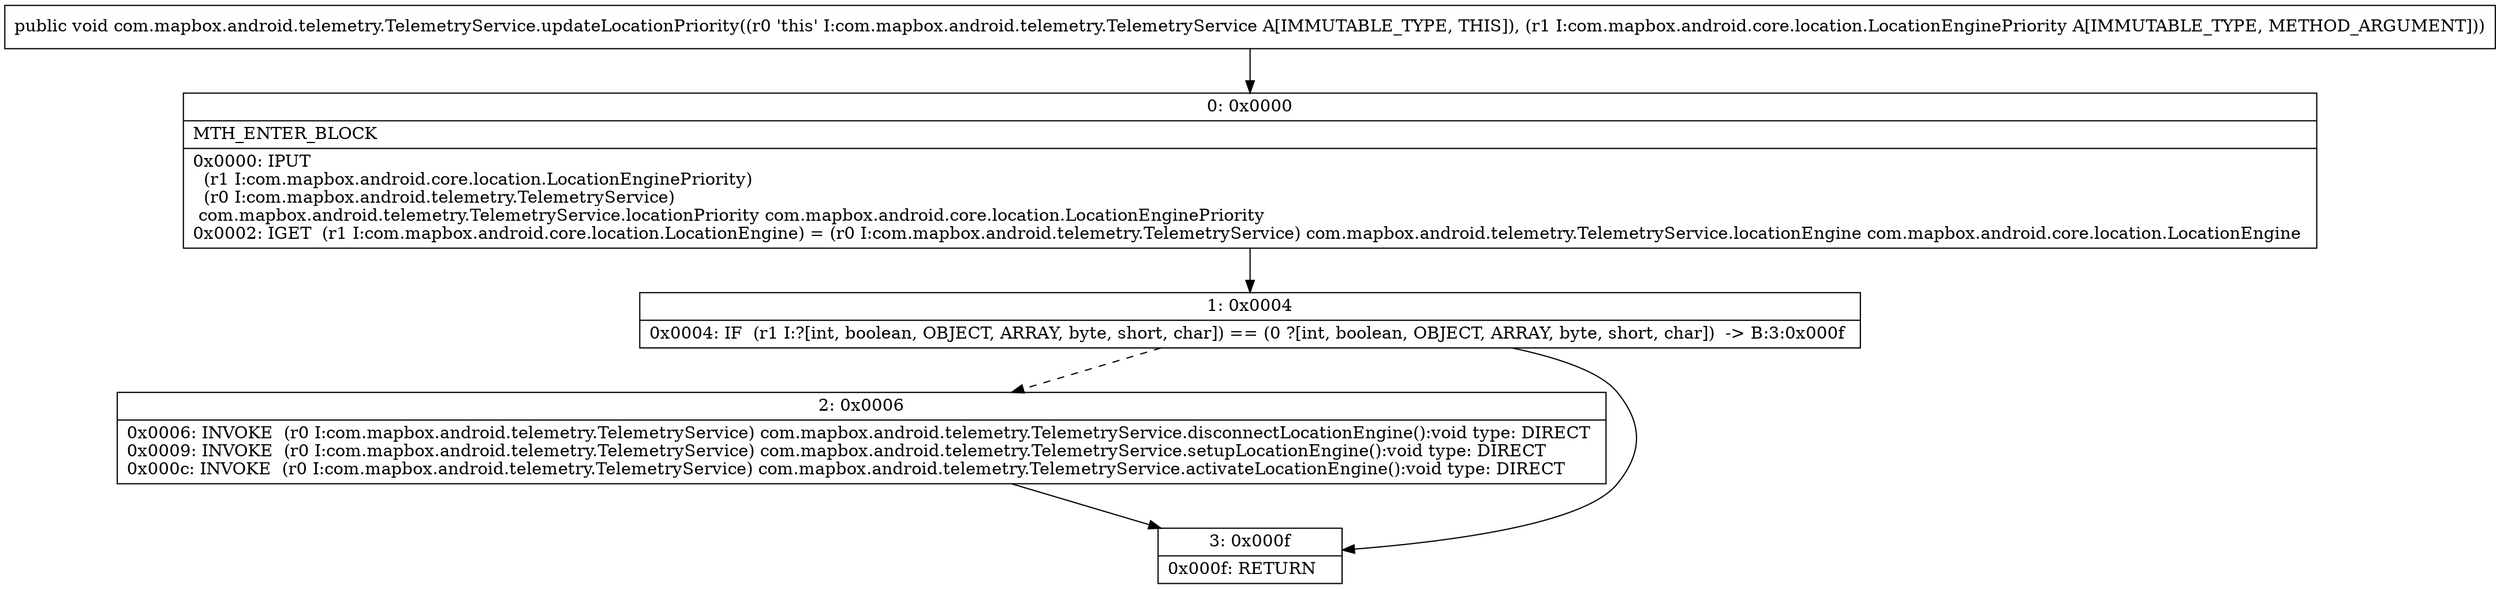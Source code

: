 digraph "CFG forcom.mapbox.android.telemetry.TelemetryService.updateLocationPriority(Lcom\/mapbox\/android\/core\/location\/LocationEnginePriority;)V" {
Node_0 [shape=record,label="{0\:\ 0x0000|MTH_ENTER_BLOCK\l|0x0000: IPUT  \l  (r1 I:com.mapbox.android.core.location.LocationEnginePriority)\l  (r0 I:com.mapbox.android.telemetry.TelemetryService)\l com.mapbox.android.telemetry.TelemetryService.locationPriority com.mapbox.android.core.location.LocationEnginePriority \l0x0002: IGET  (r1 I:com.mapbox.android.core.location.LocationEngine) = (r0 I:com.mapbox.android.telemetry.TelemetryService) com.mapbox.android.telemetry.TelemetryService.locationEngine com.mapbox.android.core.location.LocationEngine \l}"];
Node_1 [shape=record,label="{1\:\ 0x0004|0x0004: IF  (r1 I:?[int, boolean, OBJECT, ARRAY, byte, short, char]) == (0 ?[int, boolean, OBJECT, ARRAY, byte, short, char])  \-\> B:3:0x000f \l}"];
Node_2 [shape=record,label="{2\:\ 0x0006|0x0006: INVOKE  (r0 I:com.mapbox.android.telemetry.TelemetryService) com.mapbox.android.telemetry.TelemetryService.disconnectLocationEngine():void type: DIRECT \l0x0009: INVOKE  (r0 I:com.mapbox.android.telemetry.TelemetryService) com.mapbox.android.telemetry.TelemetryService.setupLocationEngine():void type: DIRECT \l0x000c: INVOKE  (r0 I:com.mapbox.android.telemetry.TelemetryService) com.mapbox.android.telemetry.TelemetryService.activateLocationEngine():void type: DIRECT \l}"];
Node_3 [shape=record,label="{3\:\ 0x000f|0x000f: RETURN   \l}"];
MethodNode[shape=record,label="{public void com.mapbox.android.telemetry.TelemetryService.updateLocationPriority((r0 'this' I:com.mapbox.android.telemetry.TelemetryService A[IMMUTABLE_TYPE, THIS]), (r1 I:com.mapbox.android.core.location.LocationEnginePriority A[IMMUTABLE_TYPE, METHOD_ARGUMENT])) }"];
MethodNode -> Node_0;
Node_0 -> Node_1;
Node_1 -> Node_2[style=dashed];
Node_1 -> Node_3;
Node_2 -> Node_3;
}

